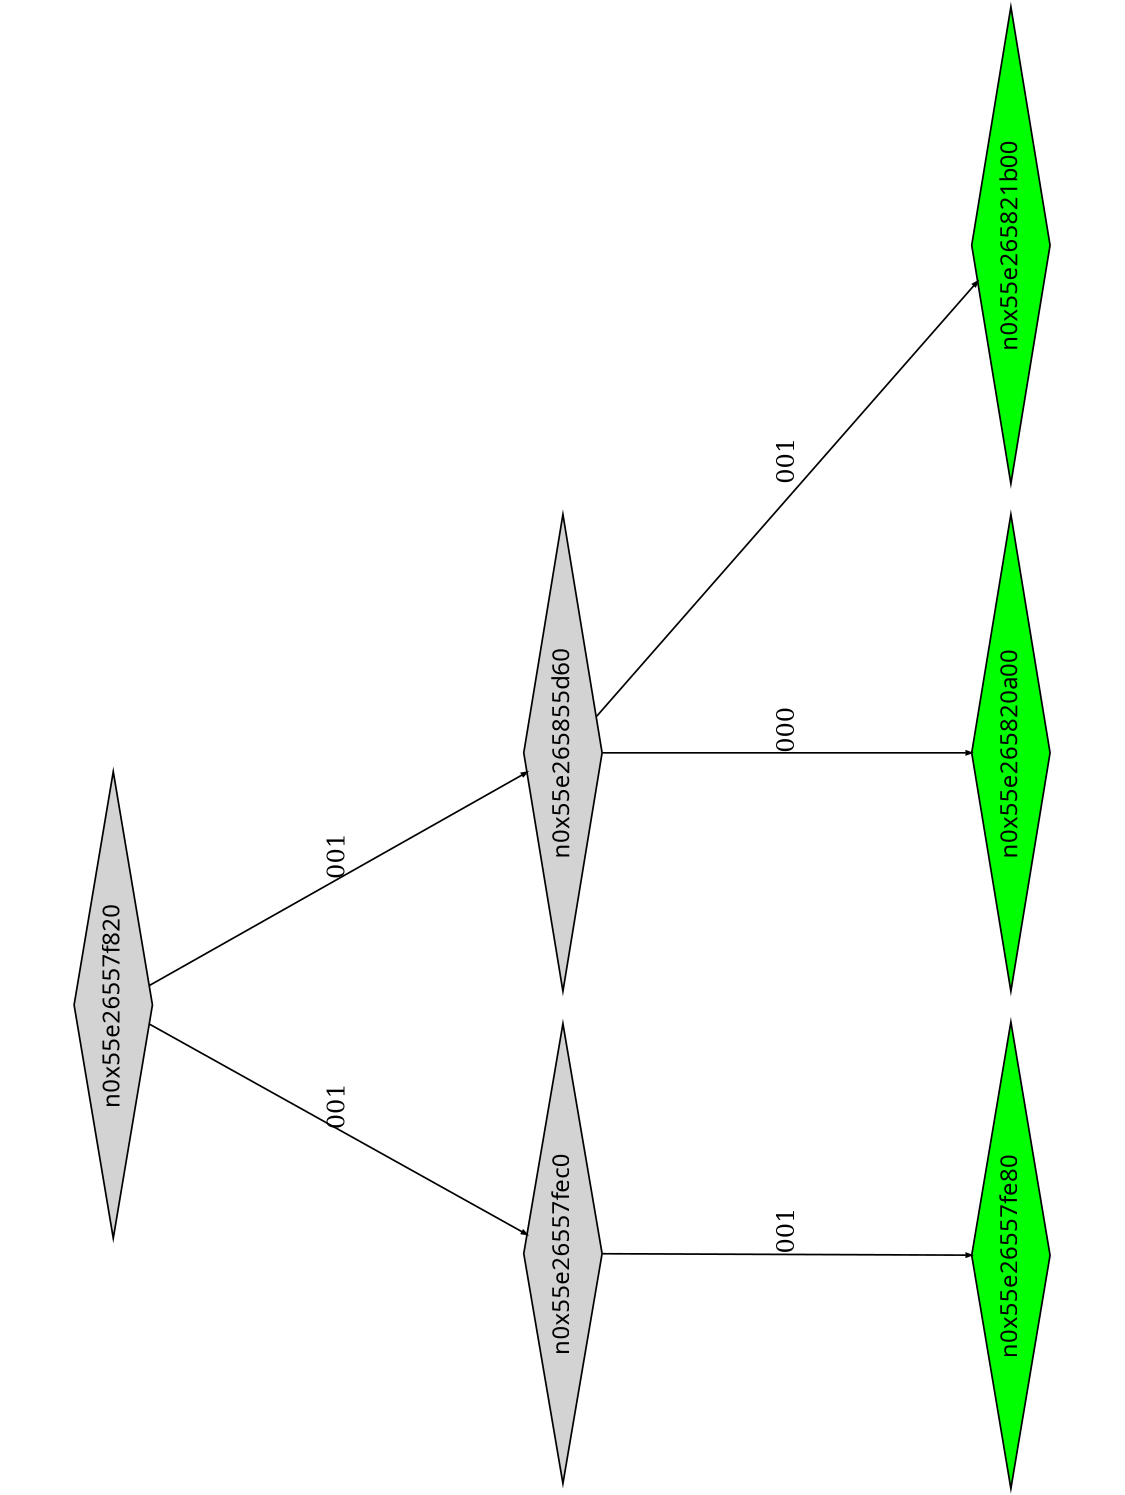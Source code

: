digraph G {
	size="10,7.5";
	ratio=fill;
	rotate=90;
	center = "true";
	node [style="filled",width=.1,height=.1,fontname="Terminus"]
	edge [arrowsize=.3]
	n0x55e26557f820 [shape=diamond];
	n0x55e26557f820 -> n0x55e26557fec0 [label=001];
	n0x55e26557f820 -> n0x55e265855d60 [label=001];
	n0x55e265855d60 [shape=diamond];
	n0x55e265855d60 -> n0x55e265820a00 [label=000];
	n0x55e265855d60 -> n0x55e265821b00 [label=001];
	n0x55e265821b00 [shape=diamond,fillcolor=green];
	n0x55e265820a00 [shape=diamond,fillcolor=green];
	n0x55e26557fec0 [shape=diamond];
	n0x55e26557fec0 -> n0x55e26557fe80 [label=001];
	n0x55e26557fe80 [shape=diamond,fillcolor=green];
}
